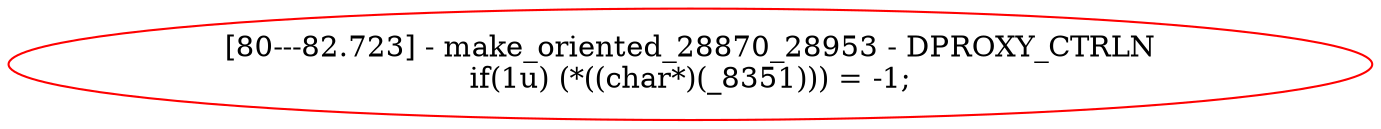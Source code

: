 digraph G {
59[color=red,label="[80---82.723] - make_oriented_28870_28953 - DPROXY_CTRLN\nif(1u) (*((char*)(_8351))) = -1;\n"];
}
